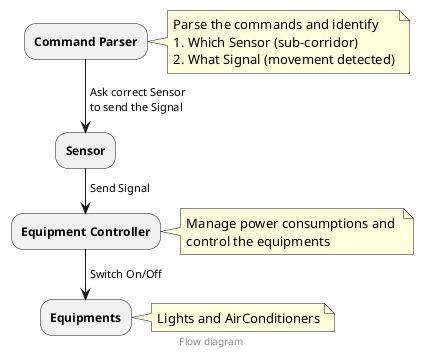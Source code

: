 @startuml
:**Command Parser**;
note right
Parse the commands and identify
1. Which Sensor (sub-corridor)
2. What Signal (movement detected)
end note
-> Ask correct Sensor 
to send the Signal;
:**Sensor**;
-> Send Signal;
:**Equipment Controller**;
note right
Manage power consumptions and 
control the equipments
end note
-> Switch On/Off;
:**Equipments**;
note right
Lights and AirConditioners
end note

center footer Flow diagram
@enduml